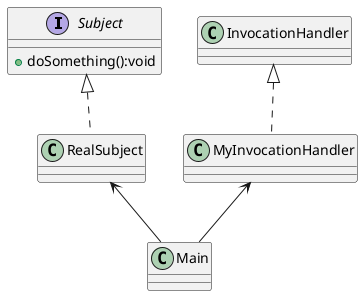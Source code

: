 @startuml
interface Subject{
    + doSomething():void
}

class RealSubject

class InvocationHandler
class MyInvocationHandler

class Main
RealSubject .up.|> Subject
MyInvocationHandler .up.|> InvocationHandler

Main -up-> RealSubject
Main -up-> MyInvocationHandler

'RealSubject .up.|> Subject
'SubjectProxy .up.|> Subject
'SubjectProxy -right-> RealSubject
@enduml